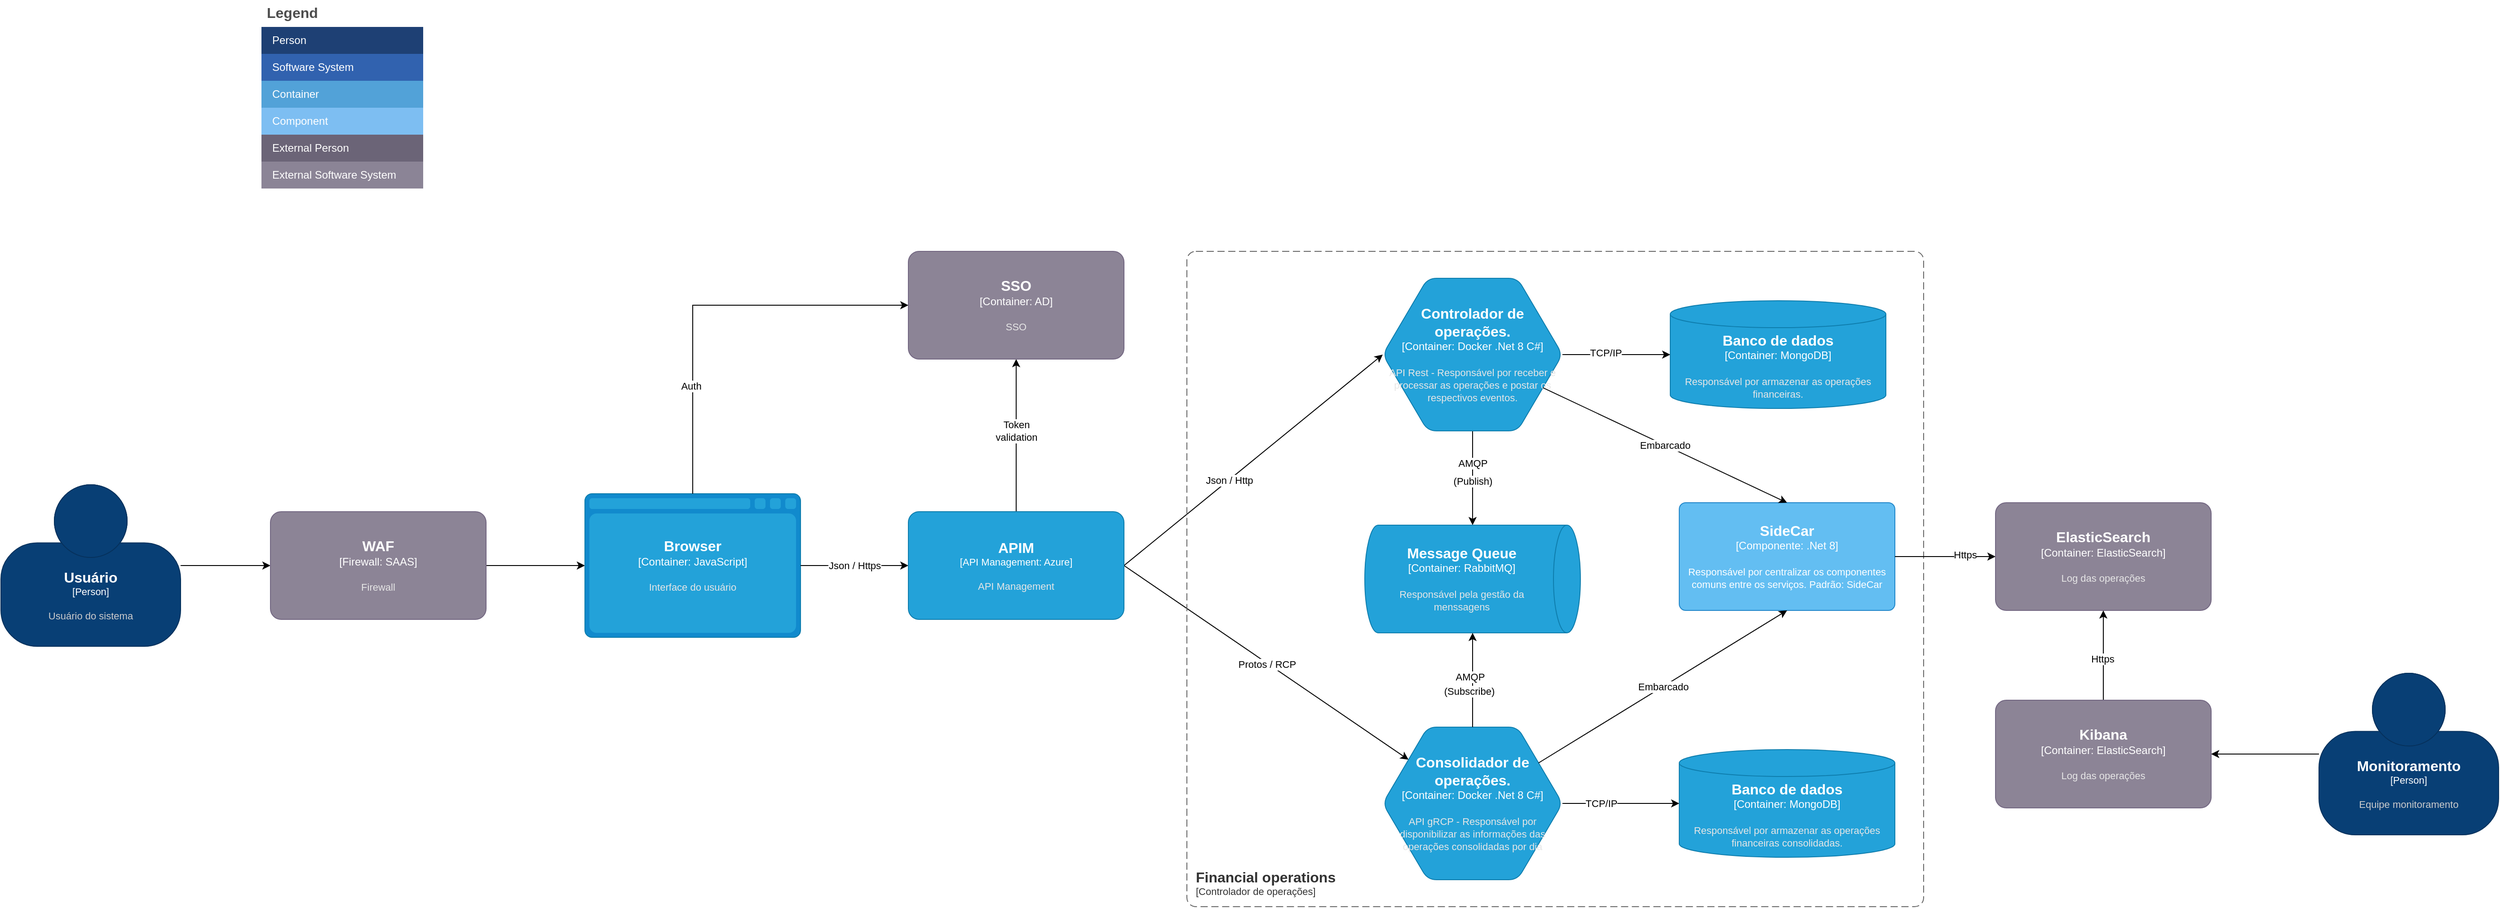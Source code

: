 <mxfile version="25.0.2">
  <diagram name="Page-1" id="Whay6Srvrv1p9IQKC3og">
    <mxGraphModel dx="3612" dy="2215" grid="1" gridSize="10" guides="1" tooltips="1" connect="1" arrows="1" fold="1" page="1" pageScale="1" pageWidth="850" pageHeight="1100" math="0" shadow="0">
      <root>
        <mxCell id="0" />
        <mxCell id="1" parent="0" />
        <object placeholders="1" c4Name="ElasticSearch" c4Type="Container" c4Technology="ElasticSearch" c4Description="Log das operações" label="&lt;font style=&quot;font-size: 16px&quot;&gt;&lt;b&gt;%c4Name%&lt;/b&gt;&lt;/font&gt;&lt;div&gt;[%c4Type%: %c4Technology%]&lt;/div&gt;&lt;br&gt;&lt;div&gt;&lt;font style=&quot;font-size: 11px&quot;&gt;&lt;font color=&quot;#E6E6E6&quot;&gt;%c4Description%&lt;/font&gt;&lt;/div&gt;" id="chJ0xvBactn6gzj36akF-1">
          <mxCell style="rounded=1;whiteSpace=wrap;html=1;fontSize=12;labelBackgroundColor=none;fillColor=#8C8496;fontColor=#ffffff;align=center;arcSize=10;strokeColor=#736782;metaEdit=1;resizable=0;points=[[0.25,0,0],[0.5,0,0],[0.75,0,0],[1,0.25,0],[1,0.5,0],[1,0.75,0],[0.75,1,0],[0.5,1,0],[0.25,1,0],[0,0.75,0],[0,0.5,0],[0,0.25,0]];verticalAlign=middle;fontFamily=Helvetica;" parent="1" vertex="1">
            <mxGeometry x="1230" y="250" width="240" height="120" as="geometry" />
          </mxCell>
        </object>
        <object placeholders="1" c4Name="Banco de dados" c4Type="Container" c4Technology="MongoDB" c4Description="Responsável por armazenar as operações financeiras." label="&lt;font style=&quot;font-size: 16px&quot;&gt;&lt;b&gt;%c4Name%&lt;/b&gt;&lt;/font&gt;&lt;div&gt;[%c4Type%:&amp;nbsp;%c4Technology%]&lt;/div&gt;&lt;br&gt;&lt;div&gt;&lt;font style=&quot;font-size: 11px&quot;&gt;&lt;font color=&quot;#E6E6E6&quot;&gt;%c4Description%&lt;/font&gt;&lt;/div&gt;" id="chJ0xvBactn6gzj36akF-2">
          <mxCell style="shape=cylinder3;size=15;whiteSpace=wrap;html=1;boundedLbl=1;rounded=0;labelBackgroundColor=none;fillColor=#23A2D9;fontSize=12;fontColor=#ffffff;align=center;strokeColor=#0E7DAD;metaEdit=1;points=[[0.5,0,0],[1,0.25,0],[1,0.5,0],[1,0.75,0],[0.5,1,0],[0,0.75,0],[0,0.5,0],[0,0.25,0]];resizable=0;" parent="1" vertex="1">
            <mxGeometry x="868" y="25" width="240" height="120" as="geometry" />
          </mxCell>
        </object>
        <mxCell id="chJ0xvBactn6gzj36akF-9" style="rounded=0;orthogonalLoop=1;jettySize=auto;html=1;exitX=1;exitY=0.5;exitDx=0;exitDy=0;exitPerimeter=0;" parent="1" source="chJ0xvBactn6gzj36akF-51" target="chJ0xvBactn6gzj36akF-8" edge="1">
          <mxGeometry relative="1" as="geometry">
            <mxPoint x="506.54" y="376.881" as="sourcePoint" />
          </mxGeometry>
        </mxCell>
        <mxCell id="chJ0xvBactn6gzj36akF-24" value="Protos / RCP" style="edgeLabel;html=1;align=center;verticalAlign=middle;resizable=0;points=[];" parent="chJ0xvBactn6gzj36akF-9" vertex="1" connectable="0">
          <mxGeometry x="0.007" y="-1" relative="1" as="geometry">
            <mxPoint as="offset" />
          </mxGeometry>
        </mxCell>
        <mxCell id="chJ0xvBactn6gzj36akF-45" value="" style="edgeStyle=orthogonalEdgeStyle;rounded=0;orthogonalLoop=1;jettySize=auto;html=1;exitX=0.5;exitY=0;exitDx=0;exitDy=0;exitPerimeter=0;" parent="1" source="chJ0xvBactn6gzj36akF-51" target="chJ0xvBactn6gzj36akF-44" edge="1">
          <mxGeometry relative="1" as="geometry" />
        </mxCell>
        <mxCell id="chJ0xvBactn6gzj36akF-64" value="Token&lt;br&gt;validation" style="edgeLabel;html=1;align=center;verticalAlign=middle;resizable=0;points=[];" parent="chJ0xvBactn6gzj36akF-45" vertex="1" connectable="0">
          <mxGeometry x="0.471" relative="1" as="geometry">
            <mxPoint y="35" as="offset" />
          </mxGeometry>
        </mxCell>
        <object placeholders="1" c4Name="Usuário" c4Type="Person" c4Description="Usuário do sistema" label="&lt;font style=&quot;font-size: 16px&quot;&gt;&lt;b&gt;%c4Name%&lt;/b&gt;&lt;/font&gt;&lt;div&gt;[%c4Type%]&lt;/div&gt;&lt;br&gt;&lt;div&gt;&lt;font style=&quot;font-size: 11px&quot;&gt;&lt;font color=&quot;#cccccc&quot;&gt;%c4Description%&lt;/font&gt;&lt;/div&gt;" id="chJ0xvBactn6gzj36akF-4">
          <mxCell style="html=1;fontSize=11;dashed=0;whiteSpace=wrap;fillColor=#083F75;strokeColor=#06315C;fontColor=#ffffff;shape=mxgraph.c4.person2;align=center;metaEdit=1;points=[[0.5,0,0],[1,0.5,0],[1,0.75,0],[0.75,1,0],[0.5,1,0],[0.25,1,0],[0,0.75,0],[0,0.5,0]];resizable=0;" parent="1" vertex="1">
            <mxGeometry x="-990" y="230" width="200" height="180" as="geometry" />
          </mxCell>
        </object>
        <mxCell id="chJ0xvBactn6gzj36akF-6" style="edgeStyle=orthogonalEdgeStyle;rounded=0;orthogonalLoop=1;jettySize=auto;html=1;" parent="1" source="chJ0xvBactn6gzj36akF-5" target="chJ0xvBactn6gzj36akF-2" edge="1">
          <mxGeometry relative="1" as="geometry" />
        </mxCell>
        <mxCell id="chJ0xvBactn6gzj36akF-39" value="TCP/IP" style="edgeLabel;html=1;align=center;verticalAlign=middle;resizable=0;points=[];" parent="chJ0xvBactn6gzj36akF-6" vertex="1" connectable="0">
          <mxGeometry x="-0.202" y="2" relative="1" as="geometry">
            <mxPoint as="offset" />
          </mxGeometry>
        </mxCell>
        <mxCell id="chJ0xvBactn6gzj36akF-20" style="rounded=0;orthogonalLoop=1;jettySize=auto;html=1;entryX=0;entryY=0.5;entryDx=0;entryDy=0;entryPerimeter=0;" parent="1" source="chJ0xvBactn6gzj36akF-5" target="chJ0xvBactn6gzj36akF-19" edge="1">
          <mxGeometry relative="1" as="geometry" />
        </mxCell>
        <mxCell id="chJ0xvBactn6gzj36akF-22" value="(Publish)" style="edgeLabel;html=1;align=center;verticalAlign=middle;resizable=0;points=[];" parent="chJ0xvBactn6gzj36akF-20" vertex="1" connectable="0">
          <mxGeometry x="0.067" y="-1" relative="1" as="geometry">
            <mxPoint x="1" as="offset" />
          </mxGeometry>
        </mxCell>
        <mxCell id="chJ0xvBactn6gzj36akF-43" value="AMQP" style="edgeLabel;html=1;align=center;verticalAlign=middle;resizable=0;points=[];" parent="chJ0xvBactn6gzj36akF-20" vertex="1" connectable="0">
          <mxGeometry x="-0.225" y="1" relative="1" as="geometry">
            <mxPoint x="-1" y="-5" as="offset" />
          </mxGeometry>
        </mxCell>
        <object placeholders="1" c4Name="Controlador de operações." c4Type="Container" c4Technology="Docker .Net 8 C#" c4Description="API Rest - Responsável por receber e processar as operações e postar os respectivos eventos." label="&lt;font style=&quot;font-size: 16px&quot;&gt;&lt;b&gt;%c4Name%&lt;/b&gt;&lt;/font&gt;&lt;div&gt;[%c4Type%:&amp;nbsp;%c4Technology%]&lt;/div&gt;&lt;br&gt;&lt;div&gt;&lt;font style=&quot;font-size: 11px&quot;&gt;&lt;font color=&quot;#E6E6E6&quot;&gt;%c4Description%&lt;/font&gt;&lt;/div&gt;" id="chJ0xvBactn6gzj36akF-5">
          <mxCell style="shape=hexagon;size=50;perimeter=hexagonPerimeter2;whiteSpace=wrap;html=1;fixedSize=1;rounded=1;labelBackgroundColor=none;fillColor=#23A2D9;fontSize=12;fontColor=#ffffff;align=center;strokeColor=#0E7DAD;metaEdit=1;points=[[0.5,0,0],[1,0.25,0],[1,0.5,0],[1,0.75,0],[0.5,1,0],[0,0.75,0],[0,0.5,0],[0,0.25,0]];resizable=0;" parent="1" vertex="1">
            <mxGeometry x="548" width="200" height="170" as="geometry" />
          </mxCell>
        </object>
        <mxCell id="chJ0xvBactn6gzj36akF-7" style="rounded=0;orthogonalLoop=1;jettySize=auto;html=1;entryX=0;entryY=0.5;entryDx=0;entryDy=0;entryPerimeter=0;exitX=1;exitY=0.5;exitDx=0;exitDy=0;exitPerimeter=0;" parent="1" source="chJ0xvBactn6gzj36akF-51" target="chJ0xvBactn6gzj36akF-5" edge="1">
          <mxGeometry relative="1" as="geometry">
            <mxPoint x="500.304" y="252.517" as="sourcePoint" />
          </mxGeometry>
        </mxCell>
        <mxCell id="chJ0xvBactn6gzj36akF-25" value="Json / Http" style="edgeLabel;html=1;align=center;verticalAlign=middle;resizable=0;points=[];" parent="chJ0xvBactn6gzj36akF-7" vertex="1" connectable="0">
          <mxGeometry x="-0.19" relative="1" as="geometry">
            <mxPoint as="offset" />
          </mxGeometry>
        </mxCell>
        <object placeholders="1" c4Name="Consolidador de operações." c4Type="Container" c4Technology="Docker .Net 8 C#" c4Description="API gRCP - Responsável por disponibilizar as informações das operações consolidadas por dia" label="&lt;font style=&quot;font-size: 16px&quot;&gt;&lt;b&gt;%c4Name%&lt;/b&gt;&lt;/font&gt;&lt;div&gt;[%c4Type%:&amp;nbsp;%c4Technology%]&lt;/div&gt;&lt;br&gt;&lt;div&gt;&lt;font style=&quot;font-size: 11px&quot;&gt;&lt;font color=&quot;#E6E6E6&quot;&gt;%c4Description%&lt;/font&gt;&lt;/div&gt;" id="chJ0xvBactn6gzj36akF-8">
          <mxCell style="shape=hexagon;size=50;perimeter=hexagonPerimeter2;whiteSpace=wrap;html=1;fixedSize=1;rounded=1;labelBackgroundColor=none;fillColor=#23A2D9;fontSize=12;fontColor=#ffffff;align=center;strokeColor=#0E7DAD;metaEdit=1;points=[[0.5,0,0],[1,0.25,0],[1,0.5,0],[1,0.75,0],[0.5,1,0],[0,0.75,0],[0,0.5,0],[0,0.25,0]];resizable=0;" parent="1" vertex="1">
            <mxGeometry x="548" y="500" width="200" height="170" as="geometry" />
          </mxCell>
        </object>
        <mxCell id="chJ0xvBactn6gzj36akF-11" style="edgeStyle=orthogonalEdgeStyle;rounded=0;orthogonalLoop=1;jettySize=auto;html=1;" parent="1" source="chJ0xvBactn6gzj36akF-10" target="chJ0xvBactn6gzj36akF-1" edge="1">
          <mxGeometry relative="1" as="geometry" />
        </mxCell>
        <mxCell id="chJ0xvBactn6gzj36akF-37" value="Https" style="edgeLabel;html=1;align=center;verticalAlign=middle;resizable=0;points=[];" parent="chJ0xvBactn6gzj36akF-11" vertex="1" connectable="0">
          <mxGeometry x="-0.07" y="1" relative="1" as="geometry">
            <mxPoint as="offset" />
          </mxGeometry>
        </mxCell>
        <object placeholders="1" c4Name="Kibana" c4Type="Container" c4Technology="ElasticSearch" c4Description="Log das operações" label="&lt;font style=&quot;font-size: 16px&quot;&gt;&lt;b&gt;%c4Name%&lt;/b&gt;&lt;/font&gt;&lt;div&gt;[%c4Type%: %c4Technology%]&lt;/div&gt;&lt;br&gt;&lt;div&gt;&lt;font style=&quot;font-size: 11px&quot;&gt;&lt;font color=&quot;#E6E6E6&quot;&gt;%c4Description%&lt;/font&gt;&lt;/div&gt;" id="chJ0xvBactn6gzj36akF-10">
          <mxCell style="rounded=1;whiteSpace=wrap;html=1;fontSize=12;labelBackgroundColor=none;fillColor=#8C8496;fontColor=#ffffff;align=center;arcSize=10;strokeColor=#736782;metaEdit=1;resizable=0;points=[[0.25,0,0],[0.5,0,0],[0.75,0,0],[1,0.25,0],[1,0.5,0],[1,0.75,0],[0.75,1,0],[0.5,1,0],[0.25,1,0],[0,0.75,0],[0,0.5,0],[0,0.25,0]];verticalAlign=middle;fontFamily=Helvetica;" parent="1" vertex="1">
            <mxGeometry x="1230" y="470" width="240" height="120" as="geometry" />
          </mxCell>
        </object>
        <object placeholders="1" c4Name="Monitoramento" c4Type="Person" c4Description="Equipe monitoramento" label="&lt;font style=&quot;font-size: 16px&quot;&gt;&lt;b&gt;%c4Name%&lt;/b&gt;&lt;/font&gt;&lt;div&gt;[%c4Type%]&lt;/div&gt;&lt;br&gt;&lt;div&gt;&lt;font style=&quot;font-size: 11px&quot;&gt;&lt;font color=&quot;#cccccc&quot;&gt;%c4Description%&lt;/font&gt;&lt;/div&gt;" id="chJ0xvBactn6gzj36akF-14">
          <mxCell style="html=1;fontSize=11;dashed=0;whiteSpace=wrap;fillColor=#083F75;strokeColor=#06315C;fontColor=#ffffff;shape=mxgraph.c4.person2;align=center;metaEdit=1;points=[[0.5,0,0],[1,0.5,0],[1,0.75,0],[0.75,1,0],[0.5,1,0],[0.25,1,0],[0,0.75,0],[0,0.5,0]];resizable=0;" parent="1" vertex="1">
            <mxGeometry x="1590" y="440" width="200" height="180" as="geometry" />
          </mxCell>
        </object>
        <mxCell id="chJ0xvBactn6gzj36akF-15" style="edgeStyle=orthogonalEdgeStyle;rounded=0;orthogonalLoop=1;jettySize=auto;html=1;entryX=1;entryY=0.5;entryDx=0;entryDy=0;entryPerimeter=0;" parent="1" source="chJ0xvBactn6gzj36akF-14" target="chJ0xvBactn6gzj36akF-10" edge="1">
          <mxGeometry relative="1" as="geometry" />
        </mxCell>
        <object placeholders="1" c4Name="Banco de dados" c4Type="Container" c4Technology="MongoDB" c4Description="Responsável por armazenar as operações financeiras consolidadas." label="&lt;font style=&quot;font-size: 16px&quot;&gt;&lt;b&gt;%c4Name%&lt;/b&gt;&lt;/font&gt;&lt;div&gt;[%c4Type%:&amp;nbsp;%c4Technology%]&lt;/div&gt;&lt;br&gt;&lt;div&gt;&lt;font style=&quot;font-size: 11px&quot;&gt;&lt;font color=&quot;#E6E6E6&quot;&gt;%c4Description%&lt;/font&gt;&lt;/div&gt;" id="chJ0xvBactn6gzj36akF-17">
          <mxCell style="shape=cylinder3;size=15;whiteSpace=wrap;html=1;boundedLbl=1;rounded=0;labelBackgroundColor=none;fillColor=#23A2D9;fontSize=12;fontColor=#ffffff;align=center;strokeColor=#0E7DAD;metaEdit=1;points=[[0.5,0,0],[1,0.25,0],[1,0.5,0],[1,0.75,0],[0.5,1,0],[0,0.75,0],[0,0.5,0],[0,0.25,0]];resizable=0;" parent="1" vertex="1">
            <mxGeometry x="878" y="525" width="240" height="120" as="geometry" />
          </mxCell>
        </object>
        <mxCell id="chJ0xvBactn6gzj36akF-18" style="edgeStyle=orthogonalEdgeStyle;rounded=0;orthogonalLoop=1;jettySize=auto;html=1;entryX=0;entryY=0.5;entryDx=0;entryDy=0;entryPerimeter=0;" parent="1" source="chJ0xvBactn6gzj36akF-8" target="chJ0xvBactn6gzj36akF-17" edge="1">
          <mxGeometry relative="1" as="geometry" />
        </mxCell>
        <mxCell id="chJ0xvBactn6gzj36akF-40" value="TCP/IP" style="edgeLabel;html=1;align=center;verticalAlign=middle;resizable=0;points=[];" parent="chJ0xvBactn6gzj36akF-18" vertex="1" connectable="0">
          <mxGeometry x="-0.289" y="3" relative="1" as="geometry">
            <mxPoint x="-3" y="3" as="offset" />
          </mxGeometry>
        </mxCell>
        <object placeholders="1" c4Name="Message Queue" c4Type="Container" c4Technology="RabbitMQ" c4Description="Responsável pela gestão da menssagens" label="&lt;font style=&quot;font-size: 16px&quot;&gt;&lt;b&gt;%c4Name%&lt;/b&gt;&lt;/font&gt;&lt;div&gt;[%c4Type%:&amp;nbsp;%c4Technology%]&lt;/div&gt;&lt;br&gt;&lt;div&gt;&lt;font style=&quot;font-size: 11px&quot;&gt;&lt;font color=&quot;#E6E6E6&quot;&gt;%c4Description%&lt;/font&gt;&lt;/div&gt;" id="chJ0xvBactn6gzj36akF-19">
          <mxCell style="shape=cylinder3;size=15;direction=south;whiteSpace=wrap;html=1;boundedLbl=1;rounded=0;labelBackgroundColor=none;fillColor=#23A2D9;fontSize=12;fontColor=#ffffff;align=center;strokeColor=#0E7DAD;metaEdit=1;points=[[0.5,0,0],[1,0.25,0],[1,0.5,0],[1,0.75,0],[0.5,1,0],[0,0.75,0],[0,0.5,0],[0,0.25,0]];resizable=0;" parent="1" vertex="1">
            <mxGeometry x="528" y="275" width="240" height="120" as="geometry" />
          </mxCell>
        </object>
        <mxCell id="chJ0xvBactn6gzj36akF-21" style="rounded=0;orthogonalLoop=1;jettySize=auto;html=1;entryX=1;entryY=0.5;entryDx=0;entryDy=0;entryPerimeter=0;" parent="1" source="chJ0xvBactn6gzj36akF-8" target="chJ0xvBactn6gzj36akF-19" edge="1">
          <mxGeometry relative="1" as="geometry" />
        </mxCell>
        <mxCell id="chJ0xvBactn6gzj36akF-23" value="(Subscribe)" style="edgeLabel;html=1;align=center;verticalAlign=middle;resizable=0;points=[];" parent="chJ0xvBactn6gzj36akF-21" vertex="1" connectable="0">
          <mxGeometry x="-0.1" y="-2" relative="1" as="geometry">
            <mxPoint x="-6" y="7" as="offset" />
          </mxGeometry>
        </mxCell>
        <mxCell id="chJ0xvBactn6gzj36akF-42" value="AMQP" style="edgeLabel;html=1;align=center;verticalAlign=middle;resizable=0;points=[];" parent="chJ0xvBactn6gzj36akF-21" vertex="1" connectable="0">
          <mxGeometry x="0.281" y="2" relative="1" as="geometry">
            <mxPoint x="-1" y="11" as="offset" />
          </mxGeometry>
        </mxCell>
        <mxCell id="chJ0xvBactn6gzj36akF-27" value="" style="edgeStyle=orthogonalEdgeStyle;rounded=0;orthogonalLoop=1;jettySize=auto;html=1;" parent="1" source="4eGm-BiNwm4Onu7dNWp7-2" target="chJ0xvBactn6gzj36akF-26" edge="1">
          <mxGeometry relative="1" as="geometry">
            <mxPoint x="-670" y="290" as="sourcePoint" />
            <mxPoint x="-120" y="290" as="targetPoint" />
          </mxGeometry>
        </mxCell>
        <object placeholders="1" c4Name="Browser" c4Type="Container" c4Technology="JavaScript" c4Description="Interface do usuário" label="&lt;font style=&quot;font-size: 16px&quot;&gt;&lt;b&gt;%c4Name%&lt;/b&gt;&lt;/font&gt;&lt;div&gt;[%c4Type%:&amp;nbsp;%c4Technology%]&lt;/div&gt;&lt;br&gt;&lt;div&gt;&lt;font style=&quot;font-size: 11px&quot;&gt;&lt;font color=&quot;#E6E6E6&quot;&gt;%c4Description%&lt;/font&gt;&lt;/div&gt;" id="chJ0xvBactn6gzj36akF-26">
          <mxCell style="shape=mxgraph.c4.webBrowserContainer2;whiteSpace=wrap;html=1;boundedLbl=1;rounded=0;labelBackgroundColor=none;strokeColor=#118ACD;fillColor=#23A2D9;strokeColor=#118ACD;strokeColor2=#0E7DAD;fontSize=12;fontColor=#ffffff;align=center;metaEdit=1;points=[[0.5,0,0],[1,0.25,0],[1,0.5,0],[1,0.75,0],[0.5,1,0],[0,0.75,0],[0,0.5,0],[0,0.25,0]];resizable=0;" parent="1" vertex="1">
            <mxGeometry x="-340" y="240" width="240" height="160" as="geometry" />
          </mxCell>
        </object>
        <object placeholders="1" c4Name="SideCar" c4Type="Componente" c4Technology=".Net 8" c4Description="Responsável por centralizar os componentes comuns entre os serviços. Padrão: SideCar" label="&lt;font style=&quot;font-size: 16px&quot;&gt;&lt;b&gt;%c4Name%&lt;/b&gt;&lt;/font&gt;&lt;div&gt;[%c4Type%: %c4Technology%]&lt;/div&gt;&lt;br&gt;&lt;div&gt;&lt;font style=&quot;font-size: 11px&quot;&gt;%c4Description%&lt;/font&gt;&lt;/div&gt;" id="chJ0xvBactn6gzj36akF-29">
          <mxCell style="rounded=1;whiteSpace=wrap;html=1;labelBackgroundColor=none;fillColor=#63BEF2;fontColor=#ffffff;align=center;arcSize=6;strokeColor=#2086C9;metaEdit=1;resizable=0;points=[[0.25,0,0],[0.5,0,0],[0.75,0,0],[1,0.25,0],[1,0.5,0],[1,0.75,0],[0.75,1,0],[0.5,1,0],[0.25,1,0],[0,0.75,0],[0,0.5,0],[0,0.25,0]];" parent="1" vertex="1">
            <mxGeometry x="878" y="250" width="240" height="120" as="geometry" />
          </mxCell>
        </object>
        <mxCell id="chJ0xvBactn6gzj36akF-31" value="&lt;span style=&quot;color: rgb(0, 0, 0); font-family: Helvetica; font-size: 11px; font-style: normal; font-variant-ligatures: normal; font-variant-caps: normal; font-weight: 400; letter-spacing: normal; orphans: 2; text-align: center; text-indent: 0px; text-transform: none; widows: 2; word-spacing: 0px; -webkit-text-stroke-width: 0px; white-space: nowrap; background-color: rgb(255, 255, 255); text-decoration-thickness: initial; text-decoration-style: initial; text-decoration-color: initial; display: inline !important; float: none;&quot;&gt;Embarcado&lt;/span&gt;" style="rounded=0;orthogonalLoop=1;jettySize=auto;html=1;entryX=0.5;entryY=0;entryDx=0;entryDy=0;entryPerimeter=0;" parent="1" source="chJ0xvBactn6gzj36akF-5" target="chJ0xvBactn6gzj36akF-29" edge="1">
          <mxGeometry x="0.001" relative="1" as="geometry">
            <mxPoint as="offset" />
          </mxGeometry>
        </mxCell>
        <mxCell id="chJ0xvBactn6gzj36akF-32" value="Embarcado" style="rounded=0;orthogonalLoop=1;jettySize=auto;html=1;entryX=0.5;entryY=1;entryDx=0;entryDy=0;entryPerimeter=0;" parent="1" source="chJ0xvBactn6gzj36akF-8" target="chJ0xvBactn6gzj36akF-29" edge="1">
          <mxGeometry relative="1" as="geometry" />
        </mxCell>
        <object placeholders="1" c4Name="SSO" c4Type="Container" c4Technology="AD" c4Description="SSO" label="&lt;font style=&quot;font-size: 16px&quot;&gt;&lt;b&gt;%c4Name%&lt;/b&gt;&lt;/font&gt;&lt;div&gt;[%c4Type%: %c4Technology%]&lt;/div&gt;&lt;br&gt;&lt;div&gt;&lt;font style=&quot;font-size: 11px&quot;&gt;&lt;font color=&quot;#E6E6E6&quot;&gt;%c4Description%&lt;/font&gt;&lt;/div&gt;" id="chJ0xvBactn6gzj36akF-44">
          <mxCell style="rounded=1;whiteSpace=wrap;html=1;fontSize=12;labelBackgroundColor=none;fillColor=#8C8496;fontColor=#ffffff;align=center;arcSize=10;strokeColor=#736782;metaEdit=1;resizable=0;points=[[0.25,0,0],[0.5,0,0],[0.75,0,0],[1,0.25,0],[1,0.5,0],[1,0.75,0],[0.75,1,0],[0.5,1,0],[0.25,1,0],[0,0.75,0],[0,0.5,0],[0,0.25,0]];verticalAlign=middle;fontFamily=Helvetica;" parent="1" vertex="1">
            <mxGeometry x="20" y="-30" width="240" height="120" as="geometry" />
          </mxCell>
        </object>
        <mxCell id="chJ0xvBactn6gzj36akF-52" value="&lt;span style=&quot;color: rgb(0, 0, 0); font-family: Helvetica; font-size: 11px; font-style: normal; font-variant-ligatures: normal; font-variant-caps: normal; font-weight: 400; letter-spacing: normal; orphans: 2; text-align: center; text-indent: 0px; text-transform: none; widows: 2; word-spacing: 0px; -webkit-text-stroke-width: 0px; white-space: nowrap; background-color: rgb(255, 255, 255); text-decoration-thickness: initial; text-decoration-style: initial; text-decoration-color: initial; display: inline !important; float: none;&quot;&gt;Json / Https&lt;/span&gt;" style="edgeStyle=orthogonalEdgeStyle;rounded=0;orthogonalLoop=1;jettySize=auto;html=1;exitX=1;exitY=0.5;exitDx=0;exitDy=0;exitPerimeter=0;" parent="1" source="chJ0xvBactn6gzj36akF-26" target="chJ0xvBactn6gzj36akF-51" edge="1">
          <mxGeometry relative="1" as="geometry">
            <mxPoint x="-90" y="320" as="sourcePoint" />
            <mxPoint x="370" y="295" as="targetPoint" />
          </mxGeometry>
        </mxCell>
        <object placeholders="1" c4Name="APIM" c4Type="API Management" c4Technology="Azure" c4Description="API Management" label="&lt;font style=&quot;font-size: 16px&quot;&gt;&lt;b&gt;%c4Name%&lt;/b&gt;&lt;/font&gt;&lt;div&gt;[%c4Type%: %c4Technology%]&lt;/div&gt;&lt;br&gt;&lt;div&gt;&lt;font style=&quot;font-size: 11px&quot;&gt;&lt;font color=&quot;#E6E6E6&quot;&gt;%c4Description%&lt;/font&gt;&lt;/div&gt;" id="chJ0xvBactn6gzj36akF-51">
          <mxCell style="rounded=1;whiteSpace=wrap;html=1;fontSize=11;labelBackgroundColor=none;fillColor=#23A2D9;fontColor=#ffffff;align=center;arcSize=10;strokeColor=#0E7DAD;metaEdit=1;resizable=0;points=[[0.25,0,0],[0.5,0,0],[0.75,0,0],[1,0.25,0],[1,0.5,0],[1,0.75,0],[0.75,1,0],[0.5,1,0],[0.25,1,0],[0,0.75,0],[0,0.5,0],[0,0.25,0]];" parent="1" vertex="1">
            <mxGeometry x="20" y="260" width="240" height="120" as="geometry" />
          </mxCell>
        </object>
        <mxCell id="chJ0xvBactn6gzj36akF-62" style="edgeStyle=orthogonalEdgeStyle;rounded=0;orthogonalLoop=1;jettySize=auto;html=1;entryX=0;entryY=0.5;entryDx=0;entryDy=0;entryPerimeter=0;exitX=0.5;exitY=0;exitDx=0;exitDy=0;exitPerimeter=0;" parent="1" source="chJ0xvBactn6gzj36akF-26" target="chJ0xvBactn6gzj36akF-44" edge="1">
          <mxGeometry relative="1" as="geometry">
            <Array as="points">
              <mxPoint x="-220" y="30" />
            </Array>
          </mxGeometry>
        </mxCell>
        <mxCell id="chJ0xvBactn6gzj36akF-63" value="Auth" style="edgeLabel;html=1;align=center;verticalAlign=middle;resizable=0;points=[];" parent="chJ0xvBactn6gzj36akF-62" vertex="1" connectable="0">
          <mxGeometry x="-0.467" y="2" relative="1" as="geometry">
            <mxPoint as="offset" />
          </mxGeometry>
        </mxCell>
        <object placeholders="1" c4Name="Financial operations" c4Type="SystemScopeBoundary" c4Application="Controlador de operações" label="&lt;font style=&quot;font-size: 16px&quot;&gt;&lt;b&gt;&lt;div style=&quot;text-align: left&quot;&gt;%c4Name%&lt;/div&gt;&lt;/b&gt;&lt;/font&gt;&lt;div style=&quot;text-align: left&quot;&gt;[%c4Application%]&lt;/div&gt;" id="SA9Esn0fXVlV83qLOAWQ-3">
          <mxCell style="rounded=1;fontSize=11;whiteSpace=wrap;html=1;dashed=1;arcSize=20;fillColor=none;strokeColor=#666666;fontColor=#333333;labelBackgroundColor=none;align=left;verticalAlign=bottom;labelBorderColor=none;spacingTop=0;spacing=10;dashPattern=8 4;metaEdit=1;rotatable=0;perimeter=rectanglePerimeter;noLabel=0;labelPadding=0;allowArrows=0;connectable=0;expand=0;recursiveResize=0;editable=1;pointerEvents=0;absoluteArcSize=1;points=[[0.25,0,0],[0.5,0,0],[0.75,0,0],[1,0.25,0],[1,0.5,0],[1,0.75,0],[0.75,1,0],[0.5,1,0],[0.25,1,0],[0,0.75,0],[0,0.5,0],[0,0.25,0]];" parent="1" vertex="1">
            <mxGeometry x="330" y="-30" width="820" height="730" as="geometry" />
          </mxCell>
        </object>
        <mxCell id="SA9Esn0fXVlV83qLOAWQ-4" value="Legend" style="shape=table;startSize=30;container=1;collapsible=0;childLayout=tableLayout;fontSize=16;align=left;verticalAlign=top;fillColor=none;strokeColor=none;fontColor=#4D4D4D;fontStyle=1;spacingLeft=6;spacing=0;resizable=0;" parent="1" vertex="1">
          <mxGeometry x="-700" y="-310" width="180" height="210" as="geometry" />
        </mxCell>
        <mxCell id="SA9Esn0fXVlV83qLOAWQ-5" value="" style="shape=tableRow;horizontal=0;startSize=0;swimlaneHead=0;swimlaneBody=0;strokeColor=inherit;top=0;left=0;bottom=0;right=0;collapsible=0;dropTarget=0;fillColor=none;points=[[0,0.5],[1,0.5]];portConstraint=eastwest;fontSize=12;" parent="SA9Esn0fXVlV83qLOAWQ-4" vertex="1">
          <mxGeometry y="30" width="180" height="30" as="geometry" />
        </mxCell>
        <mxCell id="SA9Esn0fXVlV83qLOAWQ-6" value="Person" style="shape=partialRectangle;html=1;whiteSpace=wrap;connectable=0;strokeColor=inherit;overflow=hidden;fillColor=#1E4074;top=0;left=0;bottom=0;right=0;pointerEvents=1;fontSize=12;align=left;fontColor=#FFFFFF;gradientColor=none;spacingLeft=10;spacingRight=4;" parent="SA9Esn0fXVlV83qLOAWQ-5" vertex="1">
          <mxGeometry width="180" height="30" as="geometry">
            <mxRectangle width="180" height="30" as="alternateBounds" />
          </mxGeometry>
        </mxCell>
        <mxCell id="SA9Esn0fXVlV83qLOAWQ-7" value="" style="shape=tableRow;horizontal=0;startSize=0;swimlaneHead=0;swimlaneBody=0;strokeColor=inherit;top=0;left=0;bottom=0;right=0;collapsible=0;dropTarget=0;fillColor=none;points=[[0,0.5],[1,0.5]];portConstraint=eastwest;fontSize=12;" parent="SA9Esn0fXVlV83qLOAWQ-4" vertex="1">
          <mxGeometry y="60" width="180" height="30" as="geometry" />
        </mxCell>
        <mxCell id="SA9Esn0fXVlV83qLOAWQ-8" value="Software System" style="shape=partialRectangle;html=1;whiteSpace=wrap;connectable=0;strokeColor=inherit;overflow=hidden;fillColor=#3162AF;top=0;left=0;bottom=0;right=0;pointerEvents=1;fontSize=12;align=left;fontColor=#FFFFFF;gradientColor=none;spacingLeft=10;spacingRight=4;" parent="SA9Esn0fXVlV83qLOAWQ-7" vertex="1">
          <mxGeometry width="180" height="30" as="geometry">
            <mxRectangle width="180" height="30" as="alternateBounds" />
          </mxGeometry>
        </mxCell>
        <mxCell id="SA9Esn0fXVlV83qLOAWQ-9" value="" style="shape=tableRow;horizontal=0;startSize=0;swimlaneHead=0;swimlaneBody=0;strokeColor=inherit;top=0;left=0;bottom=0;right=0;collapsible=0;dropTarget=0;fillColor=none;points=[[0,0.5],[1,0.5]];portConstraint=eastwest;fontSize=12;" parent="SA9Esn0fXVlV83qLOAWQ-4" vertex="1">
          <mxGeometry y="90" width="180" height="30" as="geometry" />
        </mxCell>
        <mxCell id="SA9Esn0fXVlV83qLOAWQ-10" value="Container" style="shape=partialRectangle;html=1;whiteSpace=wrap;connectable=0;strokeColor=inherit;overflow=hidden;fillColor=#52a2d8;top=0;left=0;bottom=0;right=0;pointerEvents=1;fontSize=12;align=left;fontColor=#FFFFFF;gradientColor=none;spacingLeft=10;spacingRight=4;" parent="SA9Esn0fXVlV83qLOAWQ-9" vertex="1">
          <mxGeometry width="180" height="30" as="geometry">
            <mxRectangle width="180" height="30" as="alternateBounds" />
          </mxGeometry>
        </mxCell>
        <mxCell id="SA9Esn0fXVlV83qLOAWQ-11" value="" style="shape=tableRow;horizontal=0;startSize=0;swimlaneHead=0;swimlaneBody=0;strokeColor=inherit;top=0;left=0;bottom=0;right=0;collapsible=0;dropTarget=0;fillColor=none;points=[[0,0.5],[1,0.5]];portConstraint=eastwest;fontSize=12;" parent="SA9Esn0fXVlV83qLOAWQ-4" vertex="1">
          <mxGeometry y="120" width="180" height="30" as="geometry" />
        </mxCell>
        <mxCell id="SA9Esn0fXVlV83qLOAWQ-12" value="Component" style="shape=partialRectangle;html=1;whiteSpace=wrap;connectable=0;strokeColor=inherit;overflow=hidden;fillColor=#7dbef2;top=0;left=0;bottom=0;right=0;pointerEvents=1;fontSize=12;align=left;fontColor=#FFFFFF;gradientColor=none;spacingLeft=10;spacingRight=4;" parent="SA9Esn0fXVlV83qLOAWQ-11" vertex="1">
          <mxGeometry width="180" height="30" as="geometry">
            <mxRectangle width="180" height="30" as="alternateBounds" />
          </mxGeometry>
        </mxCell>
        <mxCell id="SA9Esn0fXVlV83qLOAWQ-13" value="" style="shape=tableRow;horizontal=0;startSize=0;swimlaneHead=0;swimlaneBody=0;strokeColor=inherit;top=0;left=0;bottom=0;right=0;collapsible=0;dropTarget=0;fillColor=none;points=[[0,0.5],[1,0.5]];portConstraint=eastwest;fontSize=12;" parent="SA9Esn0fXVlV83qLOAWQ-4" vertex="1">
          <mxGeometry y="150" width="180" height="30" as="geometry" />
        </mxCell>
        <mxCell id="SA9Esn0fXVlV83qLOAWQ-14" value="External Person" style="shape=partialRectangle;html=1;whiteSpace=wrap;connectable=0;strokeColor=inherit;overflow=hidden;fillColor=#6b6477;top=0;left=0;bottom=0;right=0;pointerEvents=1;fontSize=12;align=left;fontColor=#FFFFFF;gradientColor=none;spacingLeft=10;spacingRight=4;" parent="SA9Esn0fXVlV83qLOAWQ-13" vertex="1">
          <mxGeometry width="180" height="30" as="geometry">
            <mxRectangle width="180" height="30" as="alternateBounds" />
          </mxGeometry>
        </mxCell>
        <mxCell id="SA9Esn0fXVlV83qLOAWQ-15" value="" style="shape=tableRow;horizontal=0;startSize=0;swimlaneHead=0;swimlaneBody=0;strokeColor=inherit;top=0;left=0;bottom=0;right=0;collapsible=0;dropTarget=0;fillColor=none;points=[[0,0.5],[1,0.5]];portConstraint=eastwest;fontSize=12;" parent="SA9Esn0fXVlV83qLOAWQ-4" vertex="1">
          <mxGeometry y="180" width="180" height="30" as="geometry" />
        </mxCell>
        <mxCell id="SA9Esn0fXVlV83qLOAWQ-16" value="External Software System" style="shape=partialRectangle;html=1;whiteSpace=wrap;connectable=0;strokeColor=inherit;overflow=hidden;fillColor=#8b8496;top=0;left=0;bottom=0;right=0;pointerEvents=1;fontSize=12;align=left;fontColor=#FFFFFF;gradientColor=none;spacingLeft=10;spacingRight=4;" parent="SA9Esn0fXVlV83qLOAWQ-15" vertex="1">
          <mxGeometry width="180" height="30" as="geometry">
            <mxRectangle width="180" height="30" as="alternateBounds" />
          </mxGeometry>
        </mxCell>
        <mxCell id="chJ0xvBactn6gzj36akF-13" style="rounded=0;orthogonalLoop=1;jettySize=auto;html=1;entryX=0;entryY=0.5;entryDx=0;entryDy=0;entryPerimeter=0;jumpStyle=arc;jumpSize=12;" parent="1" source="chJ0xvBactn6gzj36akF-29" target="chJ0xvBactn6gzj36akF-1" edge="1">
          <mxGeometry relative="1" as="geometry" />
        </mxCell>
        <mxCell id="chJ0xvBactn6gzj36akF-36" value="Https" style="edgeLabel;html=1;align=center;verticalAlign=middle;resizable=0;points=[];" parent="chJ0xvBactn6gzj36akF-13" vertex="1" connectable="0">
          <mxGeometry x="0.397" y="2" relative="1" as="geometry">
            <mxPoint as="offset" />
          </mxGeometry>
        </mxCell>
        <mxCell id="4eGm-BiNwm4Onu7dNWp7-3" value="" style="edgeStyle=orthogonalEdgeStyle;rounded=0;orthogonalLoop=1;jettySize=auto;html=1;" parent="1" source="chJ0xvBactn6gzj36akF-4" target="4eGm-BiNwm4Onu7dNWp7-2" edge="1">
          <mxGeometry relative="1" as="geometry">
            <mxPoint x="-840" y="320" as="sourcePoint" />
            <mxPoint x="-380" y="320" as="targetPoint" />
          </mxGeometry>
        </mxCell>
        <object placeholders="1" c4Name="WAF" c4Type="Firewall" c4Technology="SAAS" c4Description="Firewall" label="&lt;font style=&quot;font-size: 16px&quot;&gt;&lt;b&gt;%c4Name%&lt;/b&gt;&lt;/font&gt;&lt;div&gt;[%c4Type%: %c4Technology%]&lt;/div&gt;&lt;br&gt;&lt;div&gt;&lt;font style=&quot;font-size: 11px&quot;&gt;&lt;font color=&quot;#E6E6E6&quot;&gt;%c4Description%&lt;/font&gt;&lt;/div&gt;" id="4eGm-BiNwm4Onu7dNWp7-2">
          <mxCell style="rounded=1;whiteSpace=wrap;html=1;fontSize=12;labelBackgroundColor=none;fillColor=#8C8496;fontColor=#ffffff;align=center;arcSize=10;strokeColor=#736782;metaEdit=1;resizable=0;points=[[0.25,0,0],[0.5,0,0],[0.75,0,0],[1,0.25,0],[1,0.5,0],[1,0.75,0],[0.75,1,0],[0.5,1,0],[0.25,1,0],[0,0.75,0],[0,0.5,0],[0,0.25,0]];verticalAlign=middle;fontFamily=Helvetica;" parent="1" vertex="1">
            <mxGeometry x="-690" y="260" width="240" height="120" as="geometry" />
          </mxCell>
        </object>
      </root>
    </mxGraphModel>
  </diagram>
</mxfile>
